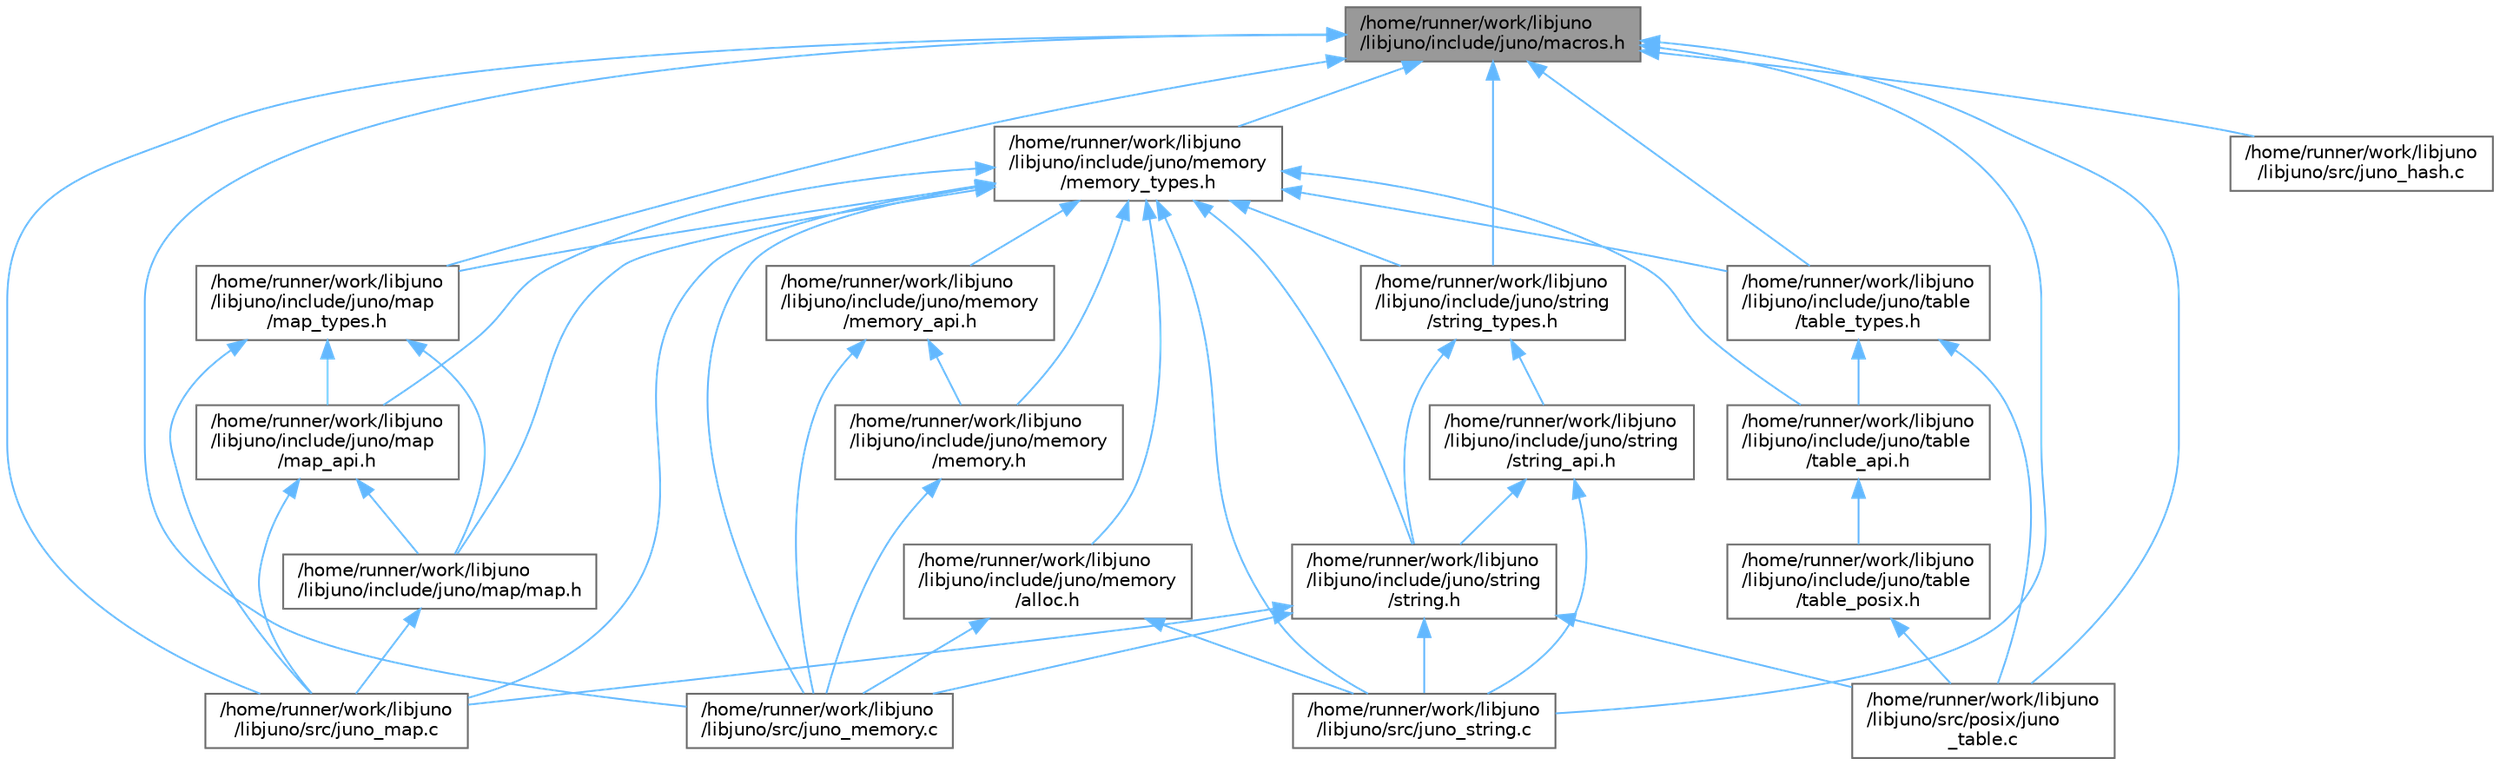 digraph "/home/runner/work/libjuno/libjuno/include/juno/macros.h"
{
 // LATEX_PDF_SIZE
  bgcolor="transparent";
  edge [fontname=Helvetica,fontsize=10,labelfontname=Helvetica,labelfontsize=10];
  node [fontname=Helvetica,fontsize=10,shape=box,height=0.2,width=0.4];
  Node1 [id="Node000001",label="/home/runner/work/libjuno\l/libjuno/include/juno/macros.h",height=0.2,width=0.4,color="gray40", fillcolor="grey60", style="filled", fontcolor="black",tooltip=" "];
  Node1 -> Node2 [id="edge1_Node000001_Node000002",dir="back",color="steelblue1",style="solid",tooltip=" "];
  Node2 [id="Node000002",label="/home/runner/work/libjuno\l/libjuno/include/juno/map\l/map_types.h",height=0.2,width=0.4,color="grey40", fillcolor="white", style="filled",URL="$map__types_8h.html",tooltip=" "];
  Node2 -> Node3 [id="edge2_Node000002_Node000003",dir="back",color="steelblue1",style="solid",tooltip=" "];
  Node3 [id="Node000003",label="/home/runner/work/libjuno\l/libjuno/include/juno/map/map.h",height=0.2,width=0.4,color="grey40", fillcolor="white", style="filled",URL="$map_8h.html",tooltip=" "];
  Node3 -> Node4 [id="edge3_Node000003_Node000004",dir="back",color="steelblue1",style="solid",tooltip=" "];
  Node4 [id="Node000004",label="/home/runner/work/libjuno\l/libjuno/src/juno_map.c",height=0.2,width=0.4,color="grey40", fillcolor="white", style="filled",URL="$juno__map_8c.html",tooltip=" "];
  Node2 -> Node5 [id="edge4_Node000002_Node000005",dir="back",color="steelblue1",style="solid",tooltip=" "];
  Node5 [id="Node000005",label="/home/runner/work/libjuno\l/libjuno/include/juno/map\l/map_api.h",height=0.2,width=0.4,color="grey40", fillcolor="white", style="filled",URL="$map__api_8h.html",tooltip=" "];
  Node5 -> Node3 [id="edge5_Node000005_Node000003",dir="back",color="steelblue1",style="solid",tooltip=" "];
  Node5 -> Node4 [id="edge6_Node000005_Node000004",dir="back",color="steelblue1",style="solid",tooltip=" "];
  Node2 -> Node4 [id="edge7_Node000002_Node000004",dir="back",color="steelblue1",style="solid",tooltip=" "];
  Node1 -> Node6 [id="edge8_Node000001_Node000006",dir="back",color="steelblue1",style="solid",tooltip=" "];
  Node6 [id="Node000006",label="/home/runner/work/libjuno\l/libjuno/include/juno/memory\l/memory_types.h",height=0.2,width=0.4,color="grey40", fillcolor="white", style="filled",URL="$memory__types_8h.html",tooltip=" "];
  Node6 -> Node3 [id="edge9_Node000006_Node000003",dir="back",color="steelblue1",style="solid",tooltip=" "];
  Node6 -> Node5 [id="edge10_Node000006_Node000005",dir="back",color="steelblue1",style="solid",tooltip=" "];
  Node6 -> Node2 [id="edge11_Node000006_Node000002",dir="back",color="steelblue1",style="solid",tooltip=" "];
  Node6 -> Node7 [id="edge12_Node000006_Node000007",dir="back",color="steelblue1",style="solid",tooltip=" "];
  Node7 [id="Node000007",label="/home/runner/work/libjuno\l/libjuno/include/juno/memory\l/alloc.h",height=0.2,width=0.4,color="grey40", fillcolor="white", style="filled",URL="$alloc_8h.html",tooltip=" "];
  Node7 -> Node8 [id="edge13_Node000007_Node000008",dir="back",color="steelblue1",style="solid",tooltip=" "];
  Node8 [id="Node000008",label="/home/runner/work/libjuno\l/libjuno/src/juno_memory.c",height=0.2,width=0.4,color="grey40", fillcolor="white", style="filled",URL="$juno__memory_8c.html",tooltip=" "];
  Node7 -> Node9 [id="edge14_Node000007_Node000009",dir="back",color="steelblue1",style="solid",tooltip=" "];
  Node9 [id="Node000009",label="/home/runner/work/libjuno\l/libjuno/src/juno_string.c",height=0.2,width=0.4,color="grey40", fillcolor="white", style="filled",URL="$juno__string_8c.html",tooltip=" "];
  Node6 -> Node10 [id="edge15_Node000006_Node000010",dir="back",color="steelblue1",style="solid",tooltip=" "];
  Node10 [id="Node000010",label="/home/runner/work/libjuno\l/libjuno/include/juno/memory\l/memory.h",height=0.2,width=0.4,color="grey40", fillcolor="white", style="filled",URL="$memory_8h.html",tooltip=" "];
  Node10 -> Node8 [id="edge16_Node000010_Node000008",dir="back",color="steelblue1",style="solid",tooltip=" "];
  Node6 -> Node11 [id="edge17_Node000006_Node000011",dir="back",color="steelblue1",style="solid",tooltip=" "];
  Node11 [id="Node000011",label="/home/runner/work/libjuno\l/libjuno/include/juno/memory\l/memory_api.h",height=0.2,width=0.4,color="grey40", fillcolor="white", style="filled",URL="$memory__api_8h.html",tooltip=" "];
  Node11 -> Node10 [id="edge18_Node000011_Node000010",dir="back",color="steelblue1",style="solid",tooltip=" "];
  Node11 -> Node8 [id="edge19_Node000011_Node000008",dir="back",color="steelblue1",style="solid",tooltip=" "];
  Node6 -> Node12 [id="edge20_Node000006_Node000012",dir="back",color="steelblue1",style="solid",tooltip=" "];
  Node12 [id="Node000012",label="/home/runner/work/libjuno\l/libjuno/include/juno/string\l/string.h",height=0.2,width=0.4,color="grey40", fillcolor="white", style="filled",URL="$string_8h.html",tooltip=" "];
  Node12 -> Node4 [id="edge21_Node000012_Node000004",dir="back",color="steelblue1",style="solid",tooltip=" "];
  Node12 -> Node8 [id="edge22_Node000012_Node000008",dir="back",color="steelblue1",style="solid",tooltip=" "];
  Node12 -> Node9 [id="edge23_Node000012_Node000009",dir="back",color="steelblue1",style="solid",tooltip=" "];
  Node12 -> Node13 [id="edge24_Node000012_Node000013",dir="back",color="steelblue1",style="solid",tooltip=" "];
  Node13 [id="Node000013",label="/home/runner/work/libjuno\l/libjuno/src/posix/juno\l_table.c",height=0.2,width=0.4,color="grey40", fillcolor="white", style="filled",URL="$juno__table_8c.html",tooltip=" "];
  Node6 -> Node14 [id="edge25_Node000006_Node000014",dir="back",color="steelblue1",style="solid",tooltip=" "];
  Node14 [id="Node000014",label="/home/runner/work/libjuno\l/libjuno/include/juno/string\l/string_types.h",height=0.2,width=0.4,color="grey40", fillcolor="white", style="filled",URL="$string__types_8h.html",tooltip=" "];
  Node14 -> Node12 [id="edge26_Node000014_Node000012",dir="back",color="steelblue1",style="solid",tooltip=" "];
  Node14 -> Node15 [id="edge27_Node000014_Node000015",dir="back",color="steelblue1",style="solid",tooltip=" "];
  Node15 [id="Node000015",label="/home/runner/work/libjuno\l/libjuno/include/juno/string\l/string_api.h",height=0.2,width=0.4,color="grey40", fillcolor="white", style="filled",URL="$string__api_8h.html",tooltip=" "];
  Node15 -> Node12 [id="edge28_Node000015_Node000012",dir="back",color="steelblue1",style="solid",tooltip=" "];
  Node15 -> Node9 [id="edge29_Node000015_Node000009",dir="back",color="steelblue1",style="solid",tooltip=" "];
  Node6 -> Node16 [id="edge30_Node000006_Node000016",dir="back",color="steelblue1",style="solid",tooltip=" "];
  Node16 [id="Node000016",label="/home/runner/work/libjuno\l/libjuno/include/juno/table\l/table_api.h",height=0.2,width=0.4,color="grey40", fillcolor="white", style="filled",URL="$table__api_8h.html",tooltip=" "];
  Node16 -> Node17 [id="edge31_Node000016_Node000017",dir="back",color="steelblue1",style="solid",tooltip=" "];
  Node17 [id="Node000017",label="/home/runner/work/libjuno\l/libjuno/include/juno/table\l/table_posix.h",height=0.2,width=0.4,color="grey40", fillcolor="white", style="filled",URL="$table__posix_8h.html",tooltip=" "];
  Node17 -> Node13 [id="edge32_Node000017_Node000013",dir="back",color="steelblue1",style="solid",tooltip=" "];
  Node6 -> Node18 [id="edge33_Node000006_Node000018",dir="back",color="steelblue1",style="solid",tooltip=" "];
  Node18 [id="Node000018",label="/home/runner/work/libjuno\l/libjuno/include/juno/table\l/table_types.h",height=0.2,width=0.4,color="grey40", fillcolor="white", style="filled",URL="$table__types_8h.html",tooltip=" "];
  Node18 -> Node16 [id="edge34_Node000018_Node000016",dir="back",color="steelblue1",style="solid",tooltip=" "];
  Node18 -> Node13 [id="edge35_Node000018_Node000013",dir="back",color="steelblue1",style="solid",tooltip=" "];
  Node6 -> Node4 [id="edge36_Node000006_Node000004",dir="back",color="steelblue1",style="solid",tooltip=" "];
  Node6 -> Node8 [id="edge37_Node000006_Node000008",dir="back",color="steelblue1",style="solid",tooltip=" "];
  Node6 -> Node9 [id="edge38_Node000006_Node000009",dir="back",color="steelblue1",style="solid",tooltip=" "];
  Node1 -> Node14 [id="edge39_Node000001_Node000014",dir="back",color="steelblue1",style="solid",tooltip=" "];
  Node1 -> Node18 [id="edge40_Node000001_Node000018",dir="back",color="steelblue1",style="solid",tooltip=" "];
  Node1 -> Node19 [id="edge41_Node000001_Node000019",dir="back",color="steelblue1",style="solid",tooltip=" "];
  Node19 [id="Node000019",label="/home/runner/work/libjuno\l/libjuno/src/juno_hash.c",height=0.2,width=0.4,color="grey40", fillcolor="white", style="filled",URL="$juno__hash_8c.html",tooltip=" "];
  Node1 -> Node4 [id="edge42_Node000001_Node000004",dir="back",color="steelblue1",style="solid",tooltip=" "];
  Node1 -> Node8 [id="edge43_Node000001_Node000008",dir="back",color="steelblue1",style="solid",tooltip=" "];
  Node1 -> Node9 [id="edge44_Node000001_Node000009",dir="back",color="steelblue1",style="solid",tooltip=" "];
  Node1 -> Node13 [id="edge45_Node000001_Node000013",dir="back",color="steelblue1",style="solid",tooltip=" "];
}
